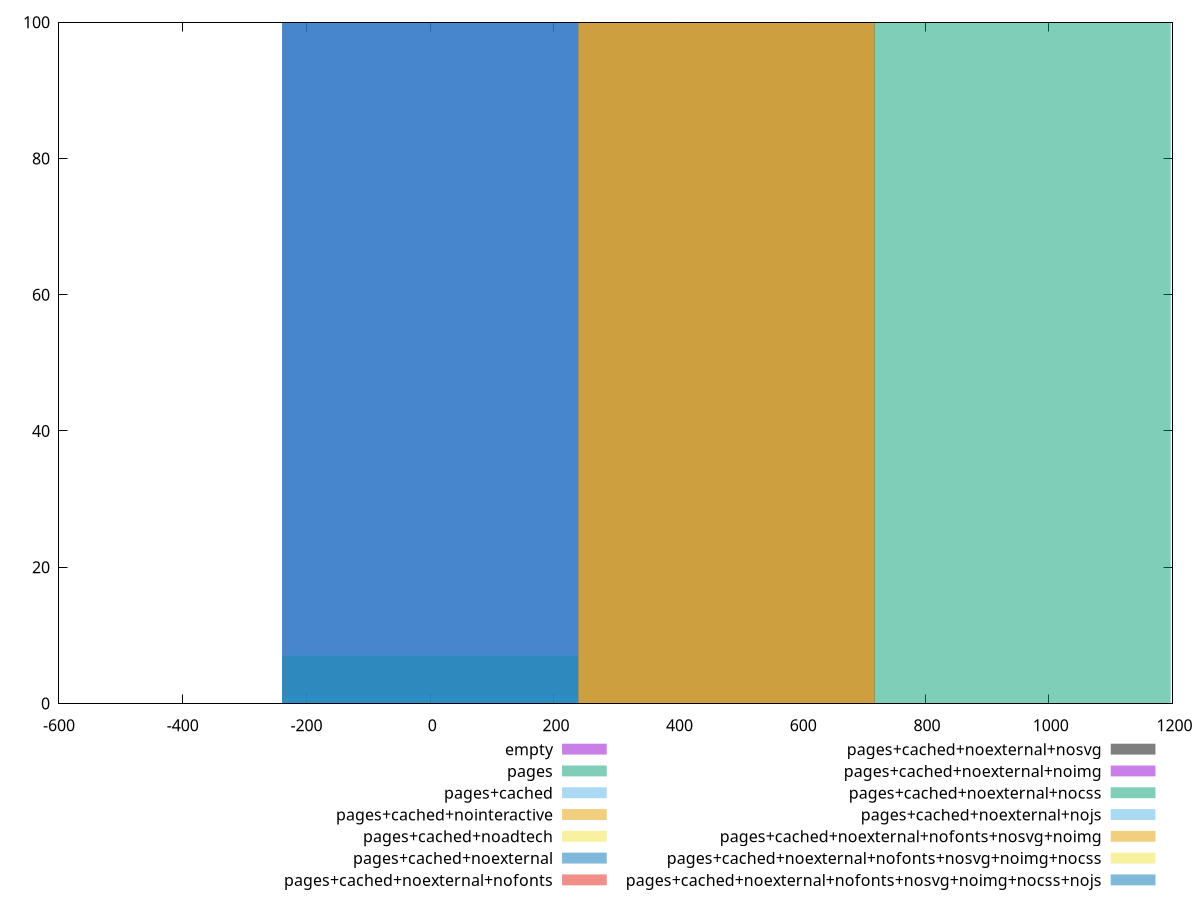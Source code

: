 reset
set terminal svg size 640, 620 enhanced background rgb 'white'
set output "reprap/uses-rel-preload/comparison/histogram/all_raw.svg"

$empty <<EOF
0 100
EOF

$pages <<EOF
0 7
478.82315129960017 93
EOF

$pagesCached <<EOF
0 1
478.82315129960017 99
EOF

$pagesCachedNointeractive <<EOF
478.82315129960017 100
EOF

$pagesCachedNoadtech <<EOF
478.82315129960017 100
EOF

$pagesCachedNoexternal <<EOF
478.82315129960017 100
EOF

$pagesCachedNoexternalNofonts <<EOF
478.82315129960017 100
EOF

$pagesCachedNoexternalNosvg <<EOF
478.82315129960017 100
EOF

$pagesCachedNoexternalNoimg <<EOF
478.82315129960017 100
EOF

$pagesCachedNoexternalNocss <<EOF
957.6463025992003 100
EOF

$pagesCachedNoexternalNojs <<EOF
0 100
EOF

$pagesCachedNoexternalNofontsNosvgNoimg <<EOF
478.82315129960017 100
EOF

$pagesCachedNoexternalNofontsNosvgNoimgNocss <<EOF
478.82315129960017 100
EOF

$pagesCachedNoexternalNofontsNosvgNoimgNocssNojs <<EOF
0 100
EOF

set key outside below
set boxwidth 478.82315129960017
set yrange [0:100]
set style fill transparent solid 0.5 noborder

plot \
  $empty title "empty" with boxes, \
  $pages title "pages" with boxes, \
  $pagesCached title "pages+cached" with boxes, \
  $pagesCachedNointeractive title "pages+cached+nointeractive" with boxes, \
  $pagesCachedNoadtech title "pages+cached+noadtech" with boxes, \
  $pagesCachedNoexternal title "pages+cached+noexternal" with boxes, \
  $pagesCachedNoexternalNofonts title "pages+cached+noexternal+nofonts" with boxes, \
  $pagesCachedNoexternalNosvg title "pages+cached+noexternal+nosvg" with boxes, \
  $pagesCachedNoexternalNoimg title "pages+cached+noexternal+noimg" with boxes, \
  $pagesCachedNoexternalNocss title "pages+cached+noexternal+nocss" with boxes, \
  $pagesCachedNoexternalNojs title "pages+cached+noexternal+nojs" with boxes, \
  $pagesCachedNoexternalNofontsNosvgNoimg title "pages+cached+noexternal+nofonts+nosvg+noimg" with boxes, \
  $pagesCachedNoexternalNofontsNosvgNoimgNocss title "pages+cached+noexternal+nofonts+nosvg+noimg+nocss" with boxes, \
  $pagesCachedNoexternalNofontsNosvgNoimgNocssNojs title "pages+cached+noexternal+nofonts+nosvg+noimg+nocss+nojs" with boxes, \


reset